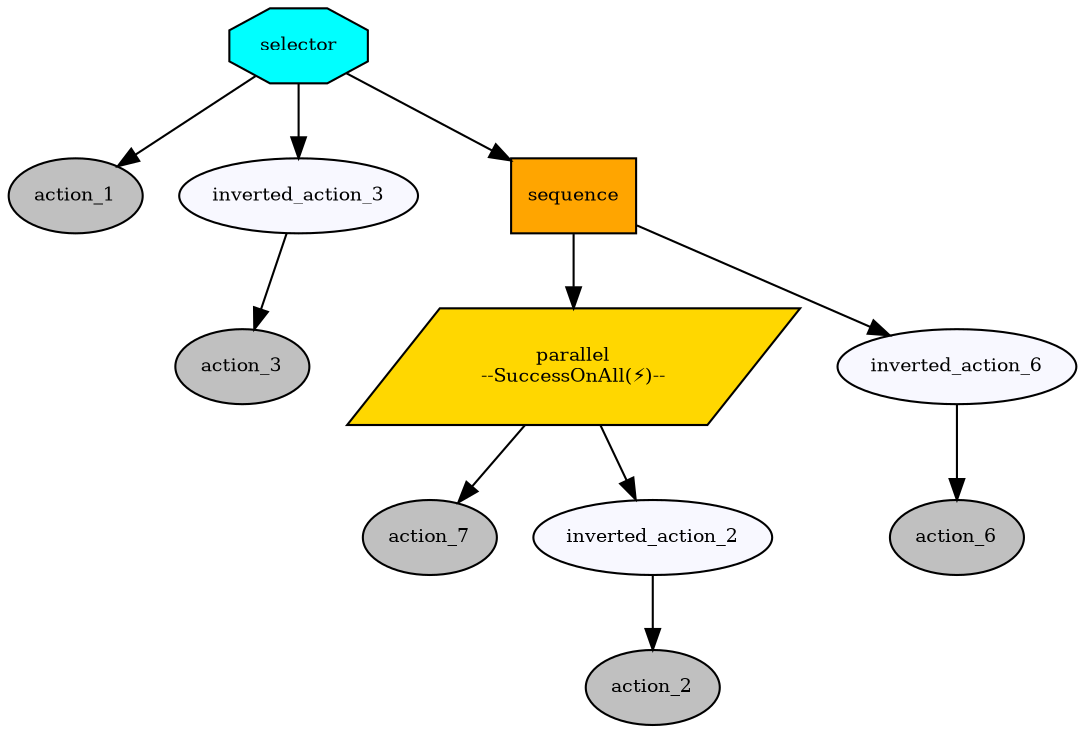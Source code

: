 digraph pastafarianism {
ordering=out;
graph [fontname="times-roman"];
node [fontname="times-roman"];
edge [fontname="times-roman"];
selector [fillcolor=cyan, fontcolor=black, fontsize=9, label=selector, shape=octagon, style=filled];
action_1 [fillcolor=gray, fontcolor=black, fontsize=9, label=action_1, shape=ellipse, style=filled];
selector -> action_1;
inverted_action_3 [fillcolor=ghostwhite, fontcolor=black, fontsize=9, label=inverted_action_3, shape=ellipse, style=filled];
selector -> inverted_action_3;
action_3 [fillcolor=gray, fontcolor=black, fontsize=9, label=action_3, shape=ellipse, style=filled];
inverted_action_3 -> action_3;
sequence [fillcolor=orange, fontcolor=black, fontsize=9, label=sequence, shape=box, style=filled];
selector -> sequence;
parallel [fillcolor=gold, fontcolor=black, fontsize=9, label="parallel\n--SuccessOnAll(⚡)--", shape=parallelogram, style=filled];
sequence -> parallel;
action_7 [fillcolor=gray, fontcolor=black, fontsize=9, label=action_7, shape=ellipse, style=filled];
parallel -> action_7;
inverted_action_2 [fillcolor=ghostwhite, fontcolor=black, fontsize=9, label=inverted_action_2, shape=ellipse, style=filled];
parallel -> inverted_action_2;
action_2 [fillcolor=gray, fontcolor=black, fontsize=9, label=action_2, shape=ellipse, style=filled];
inverted_action_2 -> action_2;
inverted_action_6 [fillcolor=ghostwhite, fontcolor=black, fontsize=9, label=inverted_action_6, shape=ellipse, style=filled];
sequence -> inverted_action_6;
action_6 [fillcolor=gray, fontcolor=black, fontsize=9, label=action_6, shape=ellipse, style=filled];
inverted_action_6 -> action_6;
}
